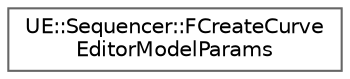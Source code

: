 digraph "Graphical Class Hierarchy"
{
 // INTERACTIVE_SVG=YES
 // LATEX_PDF_SIZE
  bgcolor="transparent";
  edge [fontname=Helvetica,fontsize=10,labelfontname=Helvetica,labelfontsize=10];
  node [fontname=Helvetica,fontsize=10,shape=box,height=0.2,width=0.4];
  rankdir="LR";
  Node0 [id="Node000000",label="UE::Sequencer::FCreateCurve\lEditorModelParams",height=0.2,width=0.4,color="grey40", fillcolor="white", style="filled",URL="$d6/d71/structUE_1_1Sequencer_1_1FCreateCurveEditorModelParams.html",tooltip=" "];
}
